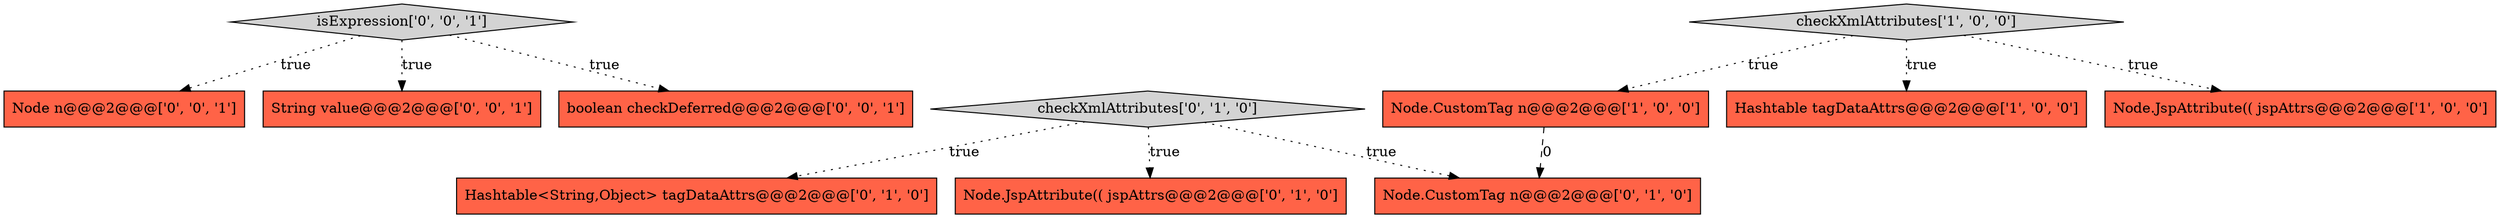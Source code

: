 digraph {
9 [style = filled, label = "Node n@@@2@@@['0', '0', '1']", fillcolor = tomato, shape = box image = "AAA0AAABBB3BBB"];
10 [style = filled, label = "String value@@@2@@@['0', '0', '1']", fillcolor = tomato, shape = box image = "AAA0AAABBB3BBB"];
3 [style = filled, label = "Node.CustomTag n@@@2@@@['1', '0', '0']", fillcolor = tomato, shape = box image = "AAA1AAABBB1BBB"];
4 [style = filled, label = "checkXmlAttributes['0', '1', '0']", fillcolor = lightgray, shape = diamond image = "AAA0AAABBB2BBB"];
11 [style = filled, label = "isExpression['0', '0', '1']", fillcolor = lightgray, shape = diamond image = "AAA0AAABBB3BBB"];
6 [style = filled, label = "Hashtable<String,Object> tagDataAttrs@@@2@@@['0', '1', '0']", fillcolor = tomato, shape = box image = "AAA0AAABBB2BBB"];
5 [style = filled, label = "Node.JspAttribute(( jspAttrs@@@2@@@['0', '1', '0']", fillcolor = tomato, shape = box image = "AAA0AAABBB2BBB"];
8 [style = filled, label = "boolean checkDeferred@@@2@@@['0', '0', '1']", fillcolor = tomato, shape = box image = "AAA0AAABBB3BBB"];
2 [style = filled, label = "checkXmlAttributes['1', '0', '0']", fillcolor = lightgray, shape = diamond image = "AAA0AAABBB1BBB"];
7 [style = filled, label = "Node.CustomTag n@@@2@@@['0', '1', '0']", fillcolor = tomato, shape = box image = "AAA1AAABBB2BBB"];
0 [style = filled, label = "Hashtable tagDataAttrs@@@2@@@['1', '0', '0']", fillcolor = tomato, shape = box image = "AAA0AAABBB1BBB"];
1 [style = filled, label = "Node.JspAttribute(( jspAttrs@@@2@@@['1', '0', '0']", fillcolor = tomato, shape = box image = "AAA0AAABBB1BBB"];
2->3 [style = dotted, label="true"];
4->6 [style = dotted, label="true"];
4->7 [style = dotted, label="true"];
4->5 [style = dotted, label="true"];
11->8 [style = dotted, label="true"];
11->9 [style = dotted, label="true"];
2->0 [style = dotted, label="true"];
2->1 [style = dotted, label="true"];
3->7 [style = dashed, label="0"];
11->10 [style = dotted, label="true"];
}
